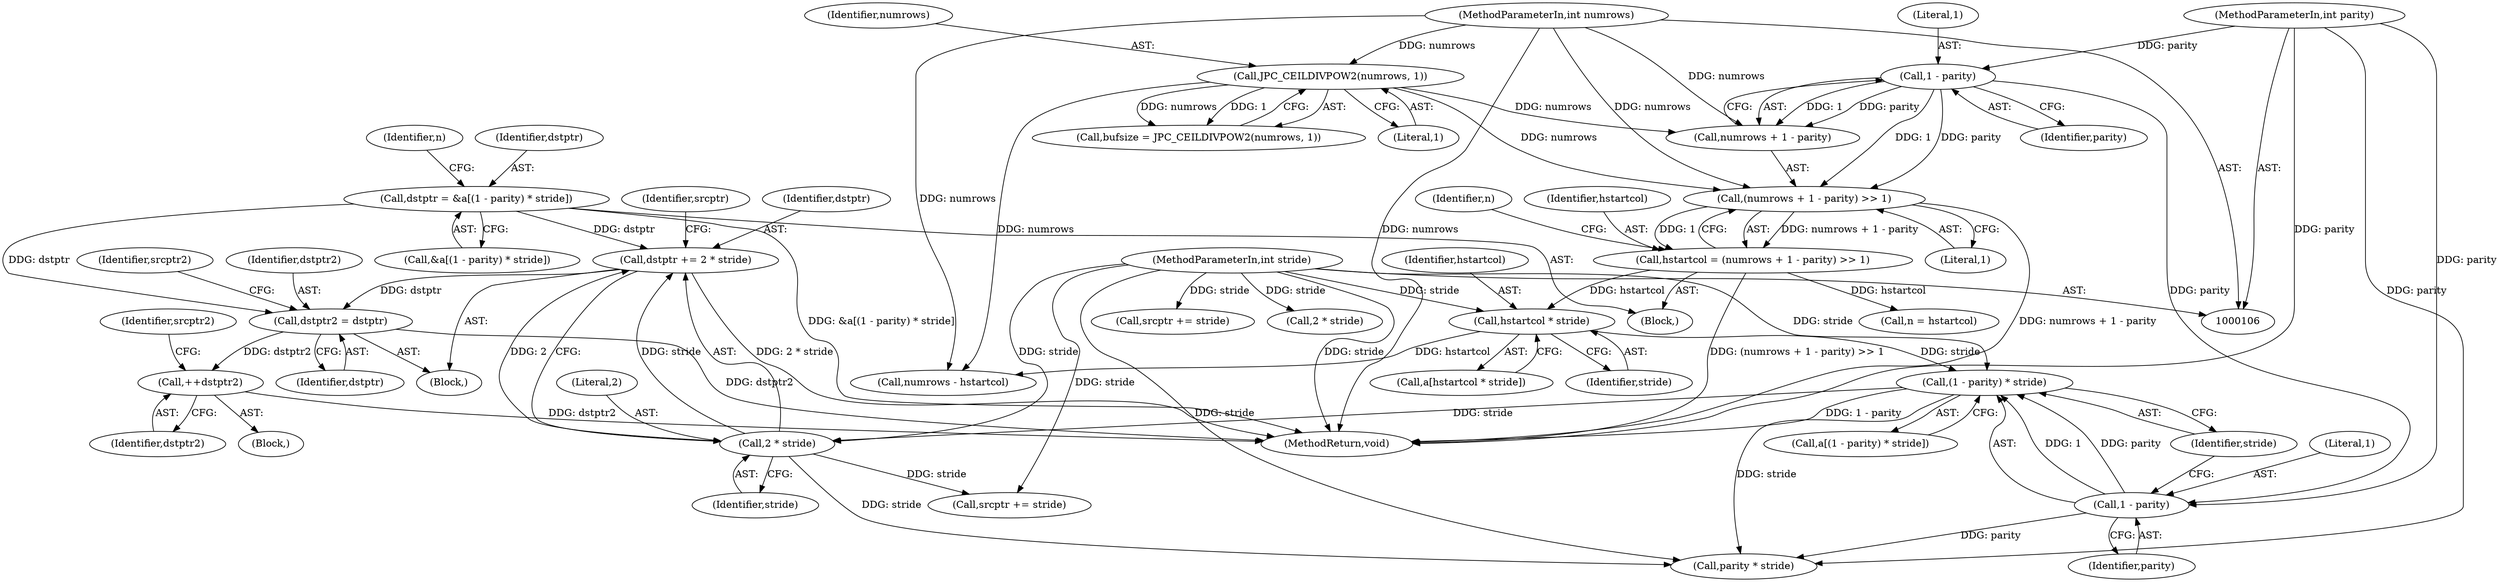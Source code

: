 digraph "0_jasper_4a59cfaf9ab3d48fca4a15c0d2674bf7138e3d1a@pointer" {
"1000254" [label="(Call,++dstptr2)"];
"1000233" [label="(Call,dstptr2 = dstptr)"];
"1000258" [label="(Call,dstptr += 2 * stride)"];
"1000260" [label="(Call,2 * stride)"];
"1000217" [label="(Call,(1 - parity) * stride)"];
"1000218" [label="(Call,1 - parity)"];
"1000151" [label="(Call,1 - parity)"];
"1000110" [label="(MethodParameterIn,int parity)"];
"1000209" [label="(Call,hstartcol * stride)"];
"1000146" [label="(Call,hstartcol = (numrows + 1 - parity) >> 1)"];
"1000148" [label="(Call,(numrows + 1 - parity) >> 1)"];
"1000115" [label="(Call,JPC_CEILDIVPOW2(numrows, 1))"];
"1000108" [label="(MethodParameterIn,int numrows)"];
"1000109" [label="(MethodParameterIn,int stride)"];
"1000212" [label="(Call,dstptr = &a[(1 - parity) * stride])"];
"1000326" [label="(MethodReturn,void)"];
"1000198" [label="(Call,srcptr += stride)"];
"1000224" [label="(Call,numrows - hstartcol)"];
"1000220" [label="(Identifier,parity)"];
"1000258" [label="(Call,dstptr += 2 * stride)"];
"1000221" [label="(Identifier,stride)"];
"1000151" [label="(Call,1 - parity)"];
"1000257" [label="(Identifier,srcptr2)"];
"1000232" [label="(Block,)"];
"1000212" [label="(Call,dstptr = &a[(1 - parity) * stride])"];
"1000223" [label="(Identifier,n)"];
"1000215" [label="(Call,a[(1 - parity) * stride])"];
"1000155" [label="(Call,n = hstartcol)"];
"1000248" [label="(Block,)"];
"1000109" [label="(MethodParameterIn,int stride)"];
"1000111" [label="(Block,)"];
"1000117" [label="(Literal,1)"];
"1000210" [label="(Identifier,hstartcol)"];
"1000213" [label="(Identifier,dstptr)"];
"1000110" [label="(MethodParameterIn,int parity)"];
"1000113" [label="(Call,bufsize = JPC_CEILDIVPOW2(numrows, 1))"];
"1000219" [label="(Literal,1)"];
"1000156" [label="(Identifier,n)"];
"1000148" [label="(Call,(numrows + 1 - parity) >> 1)"];
"1000147" [label="(Identifier,hstartcol)"];
"1000108" [label="(MethodParameterIn,int numrows)"];
"1000214" [label="(Call,&a[(1 - parity) * stride])"];
"1000264" [label="(Identifier,srcptr)"];
"1000211" [label="(Identifier,stride)"];
"1000146" [label="(Call,hstartcol = (numrows + 1 - parity) >> 1)"];
"1000237" [label="(Identifier,srcptr2)"];
"1000217" [label="(Call,(1 - parity) * stride)"];
"1000153" [label="(Identifier,parity)"];
"1000207" [label="(Call,a[hstartcol * stride])"];
"1000255" [label="(Identifier,dstptr2)"];
"1000235" [label="(Identifier,dstptr)"];
"1000233" [label="(Call,dstptr2 = dstptr)"];
"1000149" [label="(Call,numrows + 1 - parity)"];
"1000116" [label="(Identifier,numrows)"];
"1000154" [label="(Literal,1)"];
"1000115" [label="(Call,JPC_CEILDIVPOW2(numrows, 1))"];
"1000263" [label="(Call,srcptr += stride)"];
"1000274" [label="(Call,parity * stride)"];
"1000152" [label="(Literal,1)"];
"1000260" [label="(Call,2 * stride)"];
"1000261" [label="(Literal,2)"];
"1000313" [label="(Call,2 * stride)"];
"1000218" [label="(Call,1 - parity)"];
"1000234" [label="(Identifier,dstptr2)"];
"1000209" [label="(Call,hstartcol * stride)"];
"1000259" [label="(Identifier,dstptr)"];
"1000262" [label="(Identifier,stride)"];
"1000254" [label="(Call,++dstptr2)"];
"1000254" -> "1000248"  [label="AST: "];
"1000254" -> "1000255"  [label="CFG: "];
"1000255" -> "1000254"  [label="AST: "];
"1000257" -> "1000254"  [label="CFG: "];
"1000254" -> "1000326"  [label="DDG: dstptr2"];
"1000233" -> "1000254"  [label="DDG: dstptr2"];
"1000233" -> "1000232"  [label="AST: "];
"1000233" -> "1000235"  [label="CFG: "];
"1000234" -> "1000233"  [label="AST: "];
"1000235" -> "1000233"  [label="AST: "];
"1000237" -> "1000233"  [label="CFG: "];
"1000233" -> "1000326"  [label="DDG: dstptr2"];
"1000258" -> "1000233"  [label="DDG: dstptr"];
"1000212" -> "1000233"  [label="DDG: dstptr"];
"1000258" -> "1000232"  [label="AST: "];
"1000258" -> "1000260"  [label="CFG: "];
"1000259" -> "1000258"  [label="AST: "];
"1000260" -> "1000258"  [label="AST: "];
"1000264" -> "1000258"  [label="CFG: "];
"1000258" -> "1000326"  [label="DDG: 2 * stride"];
"1000260" -> "1000258"  [label="DDG: 2"];
"1000260" -> "1000258"  [label="DDG: stride"];
"1000212" -> "1000258"  [label="DDG: dstptr"];
"1000260" -> "1000262"  [label="CFG: "];
"1000261" -> "1000260"  [label="AST: "];
"1000262" -> "1000260"  [label="AST: "];
"1000217" -> "1000260"  [label="DDG: stride"];
"1000109" -> "1000260"  [label="DDG: stride"];
"1000260" -> "1000263"  [label="DDG: stride"];
"1000260" -> "1000274"  [label="DDG: stride"];
"1000217" -> "1000215"  [label="AST: "];
"1000217" -> "1000221"  [label="CFG: "];
"1000218" -> "1000217"  [label="AST: "];
"1000221" -> "1000217"  [label="AST: "];
"1000215" -> "1000217"  [label="CFG: "];
"1000217" -> "1000326"  [label="DDG: 1 - parity"];
"1000218" -> "1000217"  [label="DDG: 1"];
"1000218" -> "1000217"  [label="DDG: parity"];
"1000209" -> "1000217"  [label="DDG: stride"];
"1000109" -> "1000217"  [label="DDG: stride"];
"1000217" -> "1000274"  [label="DDG: stride"];
"1000218" -> "1000220"  [label="CFG: "];
"1000219" -> "1000218"  [label="AST: "];
"1000220" -> "1000218"  [label="AST: "];
"1000221" -> "1000218"  [label="CFG: "];
"1000151" -> "1000218"  [label="DDG: parity"];
"1000110" -> "1000218"  [label="DDG: parity"];
"1000218" -> "1000274"  [label="DDG: parity"];
"1000151" -> "1000149"  [label="AST: "];
"1000151" -> "1000153"  [label="CFG: "];
"1000152" -> "1000151"  [label="AST: "];
"1000153" -> "1000151"  [label="AST: "];
"1000149" -> "1000151"  [label="CFG: "];
"1000151" -> "1000148"  [label="DDG: 1"];
"1000151" -> "1000148"  [label="DDG: parity"];
"1000151" -> "1000149"  [label="DDG: 1"];
"1000151" -> "1000149"  [label="DDG: parity"];
"1000110" -> "1000151"  [label="DDG: parity"];
"1000110" -> "1000106"  [label="AST: "];
"1000110" -> "1000326"  [label="DDG: parity"];
"1000110" -> "1000274"  [label="DDG: parity"];
"1000209" -> "1000207"  [label="AST: "];
"1000209" -> "1000211"  [label="CFG: "];
"1000210" -> "1000209"  [label="AST: "];
"1000211" -> "1000209"  [label="AST: "];
"1000207" -> "1000209"  [label="CFG: "];
"1000146" -> "1000209"  [label="DDG: hstartcol"];
"1000109" -> "1000209"  [label="DDG: stride"];
"1000209" -> "1000224"  [label="DDG: hstartcol"];
"1000146" -> "1000111"  [label="AST: "];
"1000146" -> "1000148"  [label="CFG: "];
"1000147" -> "1000146"  [label="AST: "];
"1000148" -> "1000146"  [label="AST: "];
"1000156" -> "1000146"  [label="CFG: "];
"1000146" -> "1000326"  [label="DDG: (numrows + 1 - parity) >> 1"];
"1000148" -> "1000146"  [label="DDG: numrows + 1 - parity"];
"1000148" -> "1000146"  [label="DDG: 1"];
"1000146" -> "1000155"  [label="DDG: hstartcol"];
"1000148" -> "1000154"  [label="CFG: "];
"1000149" -> "1000148"  [label="AST: "];
"1000154" -> "1000148"  [label="AST: "];
"1000148" -> "1000326"  [label="DDG: numrows + 1 - parity"];
"1000115" -> "1000148"  [label="DDG: numrows"];
"1000108" -> "1000148"  [label="DDG: numrows"];
"1000115" -> "1000113"  [label="AST: "];
"1000115" -> "1000117"  [label="CFG: "];
"1000116" -> "1000115"  [label="AST: "];
"1000117" -> "1000115"  [label="AST: "];
"1000113" -> "1000115"  [label="CFG: "];
"1000115" -> "1000113"  [label="DDG: numrows"];
"1000115" -> "1000113"  [label="DDG: 1"];
"1000108" -> "1000115"  [label="DDG: numrows"];
"1000115" -> "1000149"  [label="DDG: numrows"];
"1000115" -> "1000224"  [label="DDG: numrows"];
"1000108" -> "1000106"  [label="AST: "];
"1000108" -> "1000326"  [label="DDG: numrows"];
"1000108" -> "1000149"  [label="DDG: numrows"];
"1000108" -> "1000224"  [label="DDG: numrows"];
"1000109" -> "1000106"  [label="AST: "];
"1000109" -> "1000326"  [label="DDG: stride"];
"1000109" -> "1000198"  [label="DDG: stride"];
"1000109" -> "1000263"  [label="DDG: stride"];
"1000109" -> "1000274"  [label="DDG: stride"];
"1000109" -> "1000313"  [label="DDG: stride"];
"1000212" -> "1000111"  [label="AST: "];
"1000212" -> "1000214"  [label="CFG: "];
"1000213" -> "1000212"  [label="AST: "];
"1000214" -> "1000212"  [label="AST: "];
"1000223" -> "1000212"  [label="CFG: "];
"1000212" -> "1000326"  [label="DDG: &a[(1 - parity) * stride]"];
}
